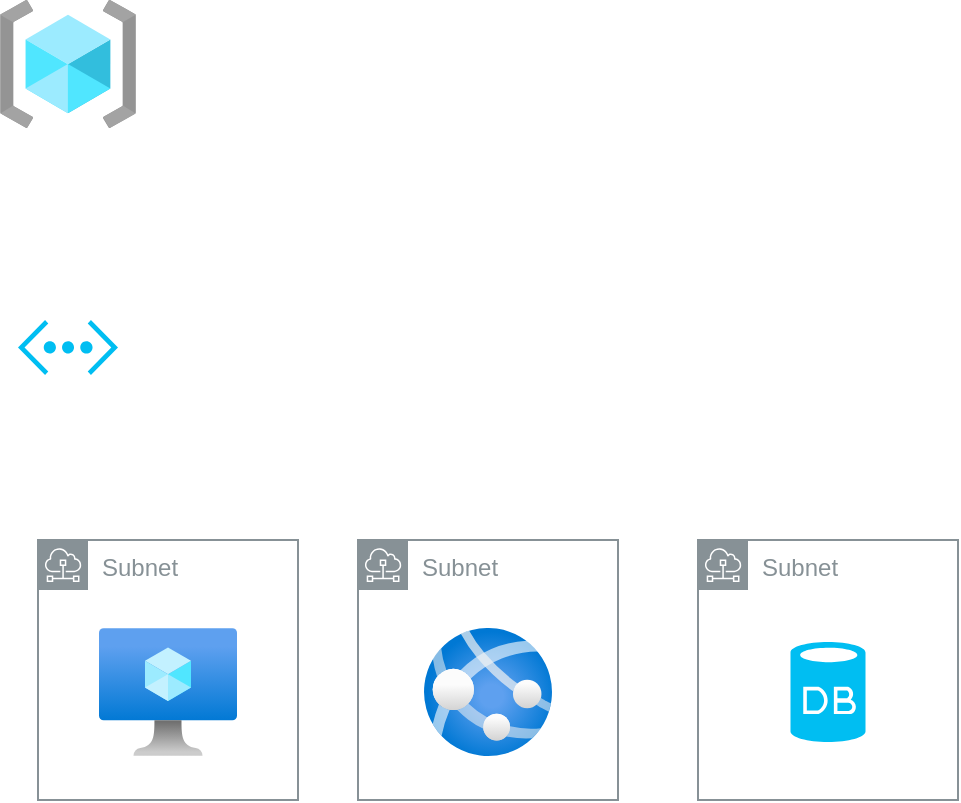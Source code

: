 <mxfile version="21.6.3" type="github">
  <diagram name="Page-1" id="Dvo9VXyqTJanOTSm4L2B">
    <mxGraphModel dx="1134" dy="790" grid="1" gridSize="10" guides="1" tooltips="1" connect="1" arrows="1" fold="1" page="1" pageScale="1" pageWidth="827" pageHeight="1169" math="0" shadow="0">
      <root>
        <mxCell id="0" />
        <mxCell id="1" parent="0" />
        <mxCell id="32Ctz6thCXEo9wm80PRS-1" value="" style="image;aspect=fixed;html=1;points=[];align=center;fontSize=12;image=img/lib/azure2/compute/Virtual_Machine.svg;" vertex="1" parent="1">
          <mxGeometry x="150.5" y="614" width="69" height="64" as="geometry" />
        </mxCell>
        <mxCell id="32Ctz6thCXEo9wm80PRS-2" value="" style="image;aspect=fixed;html=1;points=[];align=center;fontSize=12;image=img/lib/azure2/general/Resource_Groups.svg;" vertex="1" parent="1">
          <mxGeometry x="101" y="300" width="68" height="64" as="geometry" />
        </mxCell>
        <mxCell id="32Ctz6thCXEo9wm80PRS-3" value="" style="verticalLabelPosition=bottom;html=1;verticalAlign=top;align=center;strokeColor=none;fillColor=#00BEF2;shape=mxgraph.azure.virtual_network;pointerEvents=1;" vertex="1" parent="1">
          <mxGeometry x="110" y="460" width="50" height="27.5" as="geometry" />
        </mxCell>
        <mxCell id="32Ctz6thCXEo9wm80PRS-7" value="Subnet" style="sketch=0;outlineConnect=0;gradientColor=none;html=1;whiteSpace=wrap;fontSize=12;fontStyle=0;shape=mxgraph.aws4.group;grIcon=mxgraph.aws4.group_subnet;strokeColor=#879196;fillColor=none;verticalAlign=top;align=left;spacingLeft=30;fontColor=#879196;dashed=0;" vertex="1" parent="1">
          <mxGeometry x="120" y="570" width="130" height="130" as="geometry" />
        </mxCell>
        <mxCell id="32Ctz6thCXEo9wm80PRS-8" value="Subnet" style="sketch=0;outlineConnect=0;gradientColor=none;html=1;whiteSpace=wrap;fontSize=12;fontStyle=0;shape=mxgraph.aws4.group;grIcon=mxgraph.aws4.group_subnet;strokeColor=#879196;fillColor=none;verticalAlign=top;align=left;spacingLeft=30;fontColor=#879196;dashed=0;" vertex="1" parent="1">
          <mxGeometry x="280" y="570" width="130" height="130" as="geometry" />
        </mxCell>
        <mxCell id="32Ctz6thCXEo9wm80PRS-9" value="Subnet" style="sketch=0;outlineConnect=0;gradientColor=none;html=1;whiteSpace=wrap;fontSize=12;fontStyle=0;shape=mxgraph.aws4.group;grIcon=mxgraph.aws4.group_subnet;strokeColor=#879196;fillColor=none;verticalAlign=top;align=left;spacingLeft=30;fontColor=#879196;dashed=0;" vertex="1" parent="1">
          <mxGeometry x="450" y="570" width="130" height="130" as="geometry" />
        </mxCell>
        <mxCell id="32Ctz6thCXEo9wm80PRS-11" value="" style="image;aspect=fixed;html=1;points=[];align=center;fontSize=12;image=img/lib/azure2/app_services/App_Services.svg;" vertex="1" parent="1">
          <mxGeometry x="313" y="614" width="64" height="64" as="geometry" />
        </mxCell>
        <mxCell id="32Ctz6thCXEo9wm80PRS-13" value="" style="verticalLabelPosition=bottom;html=1;verticalAlign=top;align=center;strokeColor=none;fillColor=#00BEF2;shape=mxgraph.azure.database;" vertex="1" parent="1">
          <mxGeometry x="496.25" y="621" width="37.5" height="50" as="geometry" />
        </mxCell>
      </root>
    </mxGraphModel>
  </diagram>
</mxfile>
